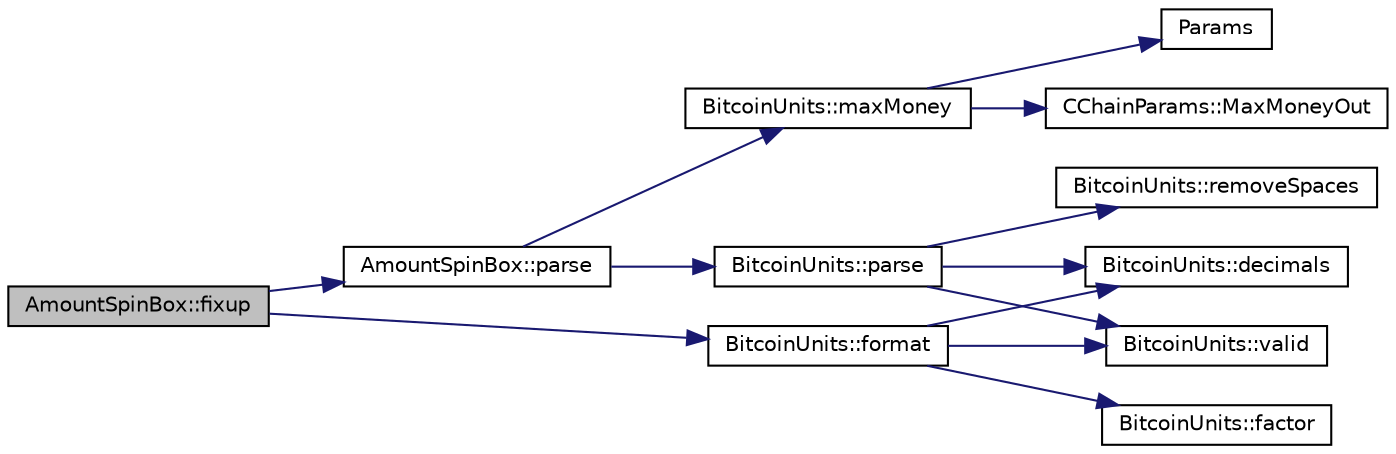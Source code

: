 digraph "AmountSpinBox::fixup"
{
  edge [fontname="Helvetica",fontsize="10",labelfontname="Helvetica",labelfontsize="10"];
  node [fontname="Helvetica",fontsize="10",shape=record];
  rankdir="LR";
  Node4 [label="AmountSpinBox::fixup",height=0.2,width=0.4,color="black", fillcolor="grey75", style="filled", fontcolor="black"];
  Node4 -> Node5 [color="midnightblue",fontsize="10",style="solid",fontname="Helvetica"];
  Node5 [label="AmountSpinBox::parse",height=0.2,width=0.4,color="black", fillcolor="white", style="filled",URL="$class_amount_spin_box.html#a487085fe9dc6d6aaa1d2e2a55852f587",tooltip="Parse a string into a number of base monetary units and return validity. "];
  Node5 -> Node6 [color="midnightblue",fontsize="10",style="solid",fontname="Helvetica"];
  Node6 [label="BitcoinUnits::parse",height=0.2,width=0.4,color="black", fillcolor="white", style="filled",URL="$class_bitcoin_units.html#a23b5ed29b71bd5039776e8f3a87d668d",tooltip="Parse string to coin amount. "];
  Node6 -> Node7 [color="midnightblue",fontsize="10",style="solid",fontname="Helvetica"];
  Node7 [label="BitcoinUnits::valid",height=0.2,width=0.4,color="black", fillcolor="white", style="filled",URL="$class_bitcoin_units.html#a81cbc41480adfb600dad79711d336e5f",tooltip="Is unit ID valid? "];
  Node6 -> Node8 [color="midnightblue",fontsize="10",style="solid",fontname="Helvetica"];
  Node8 [label="BitcoinUnits::decimals",height=0.2,width=0.4,color="black", fillcolor="white", style="filled",URL="$class_bitcoin_units.html#a3f0fc21634520ea06c684ba0d7e25f2f",tooltip="Number of decimals left. "];
  Node6 -> Node9 [color="midnightblue",fontsize="10",style="solid",fontname="Helvetica"];
  Node9 [label="BitcoinUnits::removeSpaces",height=0.2,width=0.4,color="black", fillcolor="white", style="filled",URL="$class_bitcoin_units.html#a9354c3d913372b03101a23dc9cd18023"];
  Node5 -> Node10 [color="midnightblue",fontsize="10",style="solid",fontname="Helvetica"];
  Node10 [label="BitcoinUnits::maxMoney",height=0.2,width=0.4,color="black", fillcolor="white", style="filled",URL="$class_bitcoin_units.html#a310bc10d6973f335b5757a341909b7fe",tooltip="Return maximum number of base units (Satoshis) "];
  Node10 -> Node11 [color="midnightblue",fontsize="10",style="solid",fontname="Helvetica"];
  Node11 [label="Params",height=0.2,width=0.4,color="black", fillcolor="white", style="filled",URL="$chainparams_8cpp.html#ace5c5b706d71a324a417dd2db394fd4a",tooltip="Return the currently selected parameters. "];
  Node10 -> Node12 [color="midnightblue",fontsize="10",style="solid",fontname="Helvetica"];
  Node12 [label="CChainParams::MaxMoneyOut",height=0.2,width=0.4,color="black", fillcolor="white", style="filled",URL="$class_c_chain_params.html#a82190f02d83daee6823362e3c25848d0"];
  Node4 -> Node13 [color="midnightblue",fontsize="10",style="solid",fontname="Helvetica"];
  Node13 [label="BitcoinUnits::format",height=0.2,width=0.4,color="black", fillcolor="white", style="filled",URL="$class_bitcoin_units.html#ab07437e5a788c80a82d75e3714bd3925",tooltip="Format as string. "];
  Node13 -> Node7 [color="midnightblue",fontsize="10",style="solid",fontname="Helvetica"];
  Node13 -> Node14 [color="midnightblue",fontsize="10",style="solid",fontname="Helvetica"];
  Node14 [label="BitcoinUnits::factor",height=0.2,width=0.4,color="black", fillcolor="white", style="filled",URL="$class_bitcoin_units.html#ae967b9e6ecbb8f041bfe398d27533b09",tooltip="Number of Satoshis (1e-8) per unit. "];
  Node13 -> Node8 [color="midnightblue",fontsize="10",style="solid",fontname="Helvetica"];
}
